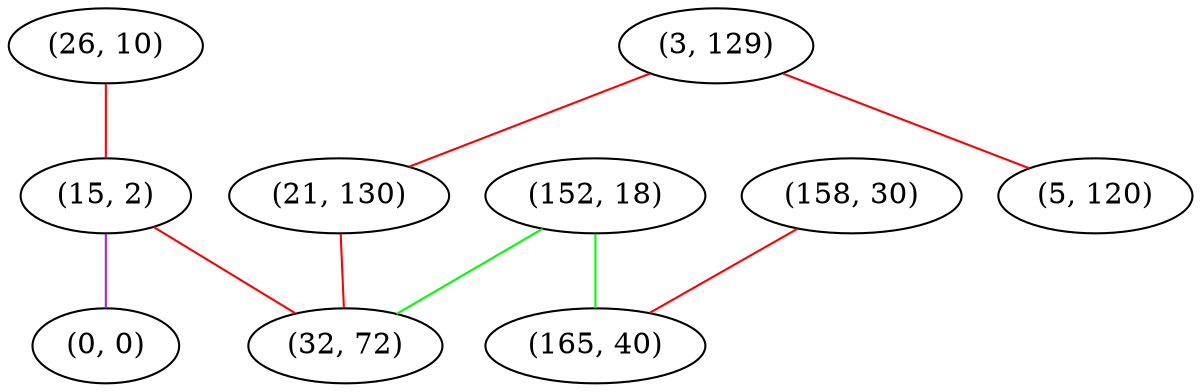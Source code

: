 graph "" {
"(26, 10)";
"(152, 18)";
"(15, 2)";
"(3, 129)";
"(21, 130)";
"(5, 120)";
"(0, 0)";
"(158, 30)";
"(32, 72)";
"(165, 40)";
"(26, 10)" -- "(15, 2)"  [color=red, key=0, weight=1];
"(152, 18)" -- "(32, 72)"  [color=green, key=0, weight=2];
"(152, 18)" -- "(165, 40)"  [color=green, key=0, weight=2];
"(15, 2)" -- "(32, 72)"  [color=red, key=0, weight=1];
"(15, 2)" -- "(0, 0)"  [color=purple, key=0, weight=4];
"(3, 129)" -- "(21, 130)"  [color=red, key=0, weight=1];
"(3, 129)" -- "(5, 120)"  [color=red, key=0, weight=1];
"(21, 130)" -- "(32, 72)"  [color=red, key=0, weight=1];
"(158, 30)" -- "(165, 40)"  [color=red, key=0, weight=1];
}
